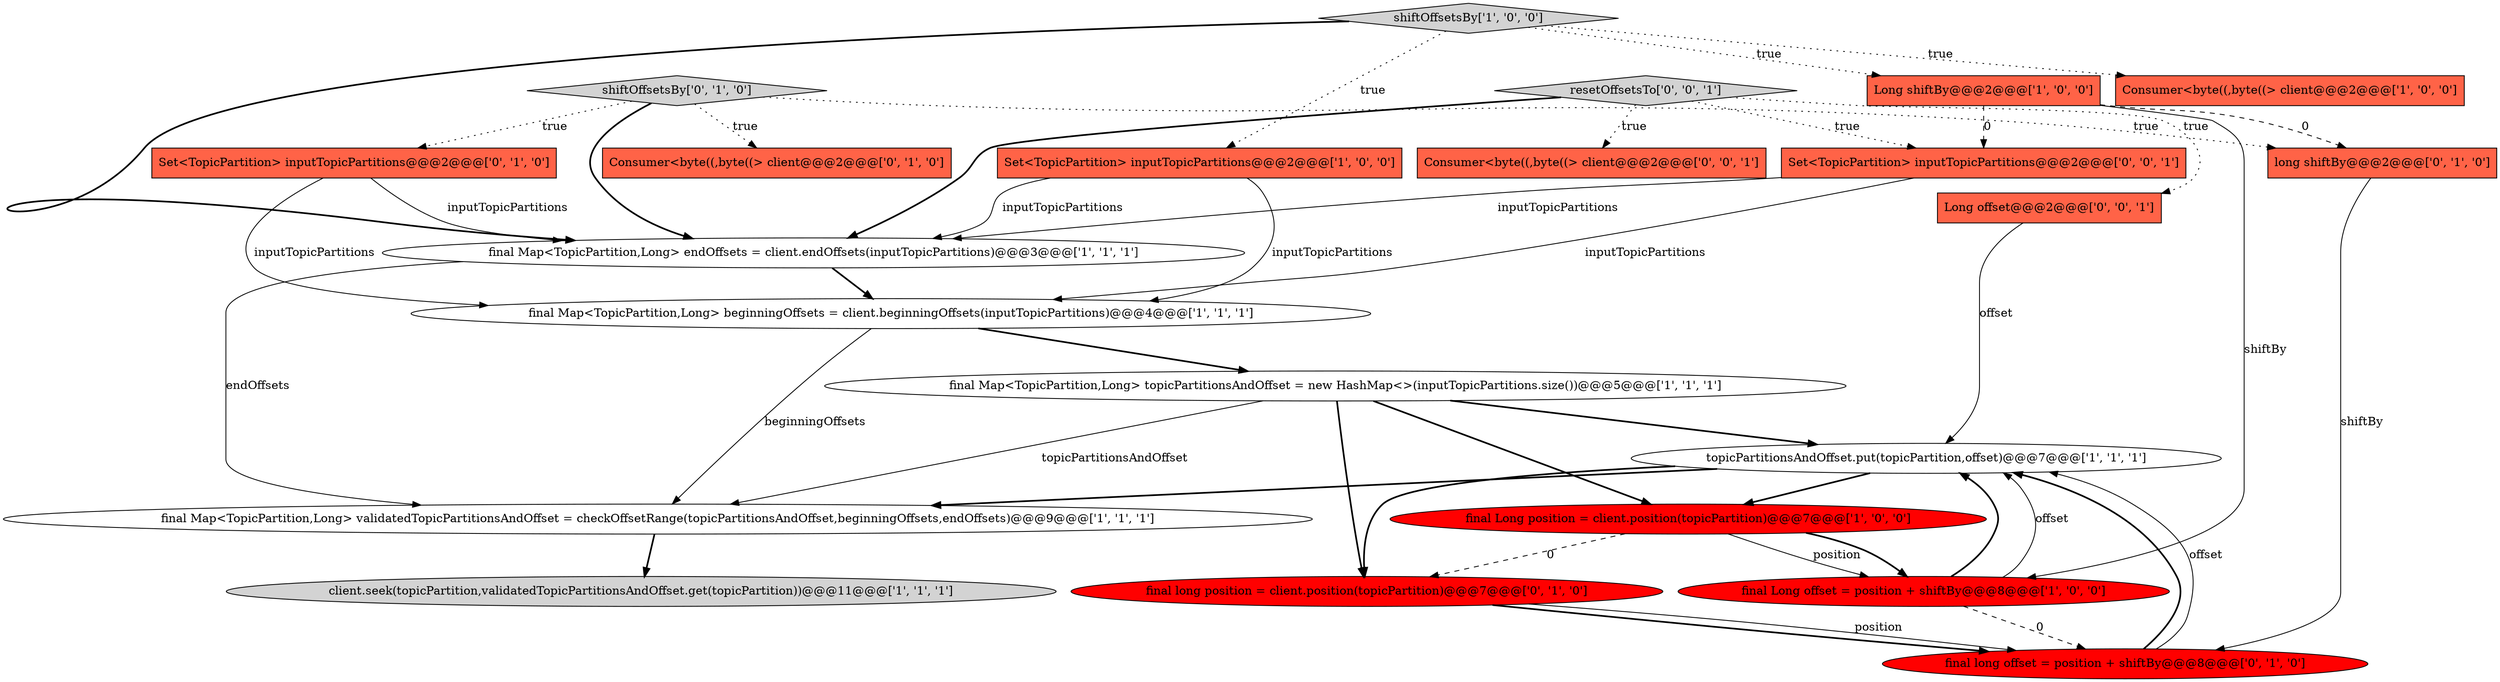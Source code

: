 digraph {
19 [style = filled, label = "Long offset@@@2@@@['0', '0', '1']", fillcolor = tomato, shape = box image = "AAA0AAABBB3BBB"];
17 [style = filled, label = "shiftOffsetsBy['0', '1', '0']", fillcolor = lightgray, shape = diamond image = "AAA0AAABBB2BBB"];
5 [style = filled, label = "shiftOffsetsBy['1', '0', '0']", fillcolor = lightgray, shape = diamond image = "AAA0AAABBB1BBB"];
10 [style = filled, label = "final Map<TopicPartition,Long> endOffsets = client.endOffsets(inputTopicPartitions)@@@3@@@['1', '1', '1']", fillcolor = white, shape = ellipse image = "AAA0AAABBB1BBB"];
0 [style = filled, label = "final Map<TopicPartition,Long> topicPartitionsAndOffset = new HashMap<>(inputTopicPartitions.size())@@@5@@@['1', '1', '1']", fillcolor = white, shape = ellipse image = "AAA0AAABBB1BBB"];
6 [style = filled, label = "final Map<TopicPartition,Long> validatedTopicPartitionsAndOffset = checkOffsetRange(topicPartitionsAndOffset,beginningOffsets,endOffsets)@@@9@@@['1', '1', '1']", fillcolor = white, shape = ellipse image = "AAA0AAABBB1BBB"];
1 [style = filled, label = "Set<TopicPartition> inputTopicPartitions@@@2@@@['1', '0', '0']", fillcolor = tomato, shape = box image = "AAA0AAABBB1BBB"];
9 [style = filled, label = "Long shiftBy@@@2@@@['1', '0', '0']", fillcolor = tomato, shape = box image = "AAA1AAABBB1BBB"];
4 [style = filled, label = "final Long position = client.position(topicPartition)@@@7@@@['1', '0', '0']", fillcolor = red, shape = ellipse image = "AAA1AAABBB1BBB"];
21 [style = filled, label = "resetOffsetsTo['0', '0', '1']", fillcolor = lightgray, shape = diamond image = "AAA0AAABBB3BBB"];
3 [style = filled, label = "final Map<TopicPartition,Long> beginningOffsets = client.beginningOffsets(inputTopicPartitions)@@@4@@@['1', '1', '1']", fillcolor = white, shape = ellipse image = "AAA0AAABBB1BBB"];
11 [style = filled, label = "topicPartitionsAndOffset.put(topicPartition,offset)@@@7@@@['1', '1', '1']", fillcolor = white, shape = ellipse image = "AAA0AAABBB1BBB"];
16 [style = filled, label = "final long position = client.position(topicPartition)@@@7@@@['0', '1', '0']", fillcolor = red, shape = ellipse image = "AAA1AAABBB2BBB"];
12 [style = filled, label = "Set<TopicPartition> inputTopicPartitions@@@2@@@['0', '1', '0']", fillcolor = tomato, shape = box image = "AAA0AAABBB2BBB"];
7 [style = filled, label = "Consumer<byte((,byte((> client@@@2@@@['1', '0', '0']", fillcolor = tomato, shape = box image = "AAA0AAABBB1BBB"];
18 [style = filled, label = "Consumer<byte((,byte((> client@@@2@@@['0', '0', '1']", fillcolor = tomato, shape = box image = "AAA0AAABBB3BBB"];
8 [style = filled, label = "final Long offset = position + shiftBy@@@8@@@['1', '0', '0']", fillcolor = red, shape = ellipse image = "AAA1AAABBB1BBB"];
2 [style = filled, label = "client.seek(topicPartition,validatedTopicPartitionsAndOffset.get(topicPartition))@@@11@@@['1', '1', '1']", fillcolor = lightgray, shape = ellipse image = "AAA0AAABBB1BBB"];
20 [style = filled, label = "Set<TopicPartition> inputTopicPartitions@@@2@@@['0', '0', '1']", fillcolor = tomato, shape = box image = "AAA0AAABBB3BBB"];
14 [style = filled, label = "Consumer<byte((,byte((> client@@@2@@@['0', '1', '0']", fillcolor = tomato, shape = box image = "AAA0AAABBB2BBB"];
13 [style = filled, label = "final long offset = position + shiftBy@@@8@@@['0', '1', '0']", fillcolor = red, shape = ellipse image = "AAA1AAABBB2BBB"];
15 [style = filled, label = "long shiftBy@@@2@@@['0', '1', '0']", fillcolor = tomato, shape = box image = "AAA1AAABBB2BBB"];
9->20 [style = dashed, label="0"];
11->16 [style = bold, label=""];
4->8 [style = solid, label="position"];
5->10 [style = bold, label=""];
0->16 [style = bold, label=""];
17->10 [style = bold, label=""];
16->13 [style = bold, label=""];
21->10 [style = bold, label=""];
21->20 [style = dotted, label="true"];
1->3 [style = solid, label="inputTopicPartitions"];
0->6 [style = solid, label="topicPartitionsAndOffset"];
4->16 [style = dashed, label="0"];
10->6 [style = solid, label="endOffsets"];
21->18 [style = dotted, label="true"];
20->10 [style = solid, label="inputTopicPartitions"];
15->13 [style = solid, label="shiftBy"];
11->6 [style = bold, label=""];
11->4 [style = bold, label=""];
5->1 [style = dotted, label="true"];
8->11 [style = solid, label="offset"];
17->14 [style = dotted, label="true"];
0->11 [style = bold, label=""];
10->3 [style = bold, label=""];
1->10 [style = solid, label="inputTopicPartitions"];
13->11 [style = bold, label=""];
3->0 [style = bold, label=""];
8->13 [style = dashed, label="0"];
6->2 [style = bold, label=""];
3->6 [style = solid, label="beginningOffsets"];
17->15 [style = dotted, label="true"];
17->12 [style = dotted, label="true"];
20->3 [style = solid, label="inputTopicPartitions"];
0->4 [style = bold, label=""];
5->7 [style = dotted, label="true"];
21->19 [style = dotted, label="true"];
5->9 [style = dotted, label="true"];
12->10 [style = solid, label="inputTopicPartitions"];
4->8 [style = bold, label=""];
16->13 [style = solid, label="position"];
19->11 [style = solid, label="offset"];
12->3 [style = solid, label="inputTopicPartitions"];
8->11 [style = bold, label=""];
9->8 [style = solid, label="shiftBy"];
9->15 [style = dashed, label="0"];
13->11 [style = solid, label="offset"];
}
